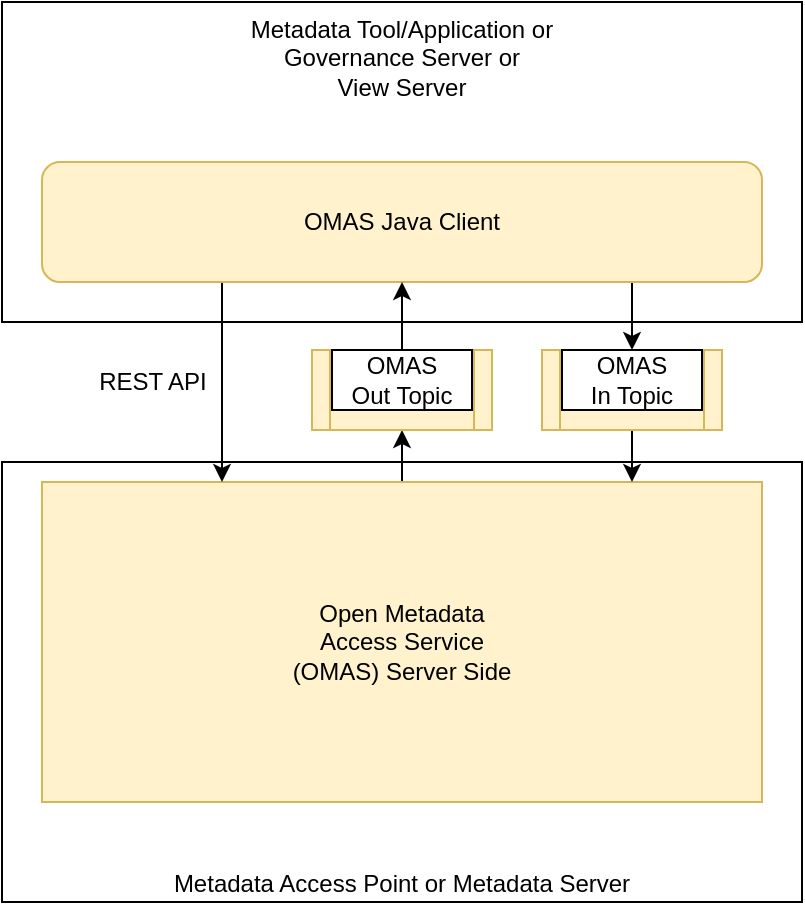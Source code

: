 <mxfile version="13.6.2" type="device" pages="3"><diagram id="pZoLGs9xjoy5MM2DT144" name="overview"><mxGraphModel dx="932" dy="1793" grid="1" gridSize="10" guides="1" tooltips="1" connect="1" arrows="1" fold="1" page="1" pageScale="1" pageWidth="827" pageHeight="1169" math="0" shadow="0"><root><mxCell id="0"/><mxCell id="1" parent="0"/><mxCell id="nAiUidhvlwByn6FiU3eA-1" value="Metadata Access Point or Metadata Server" style="rounded=0;whiteSpace=wrap;html=1;verticalAlign=bottom;" vertex="1" parent="1"><mxGeometry x="170" y="120" width="400" height="220" as="geometry"/></mxCell><mxCell id="agbFdrsAkRLHNXxfurRF-13" value="" style="rounded=0;whiteSpace=wrap;html=1;align=center;" vertex="1" parent="1"><mxGeometry x="425" y="130" width="120" height="60" as="geometry"/></mxCell><mxCell id="agbFdrsAkRLHNXxfurRF-9" style="edgeStyle=orthogonalEdgeStyle;rounded=0;orthogonalLoop=1;jettySize=auto;html=1;exitX=0.5;exitY=0;exitDx=0;exitDy=0;entryX=0.5;entryY=1;entryDx=0;entryDy=0;" edge="1" parent="1" source="_Wqn67PKxhATQ7PVLc1z-1" target="agbFdrsAkRLHNXxfurRF-5"><mxGeometry relative="1" as="geometry"/></mxCell><mxCell id="_Wqn67PKxhATQ7PVLc1z-1" value="Open Metadata&lt;br&gt;Access Service&lt;br&gt;(OMAS) Server Side" style="rounded=0;whiteSpace=wrap;html=1;fillColor=#fff2cc;strokeColor=#d6b656;" vertex="1" parent="1"><mxGeometry x="190" y="130" width="360" height="160" as="geometry"/></mxCell><mxCell id="agbFdrsAkRLHNXxfurRF-1" value="Metadata Tool/Application or&lt;br&gt;Governance Server or&lt;br&gt;View Server" style="rounded=0;whiteSpace=wrap;html=1;verticalAlign=top;" vertex="1" parent="1"><mxGeometry x="170" y="-110" width="400" height="160" as="geometry"/></mxCell><mxCell id="agbFdrsAkRLHNXxfurRF-3" style="edgeStyle=orthogonalEdgeStyle;rounded=0;orthogonalLoop=1;jettySize=auto;html=1;exitX=0.25;exitY=1;exitDx=0;exitDy=0;entryX=0.25;entryY=0;entryDx=0;entryDy=0;" edge="1" parent="1" source="agbFdrsAkRLHNXxfurRF-2" target="_Wqn67PKxhATQ7PVLc1z-1"><mxGeometry relative="1" as="geometry"/></mxCell><mxCell id="agbFdrsAkRLHNXxfurRF-11" style="edgeStyle=orthogonalEdgeStyle;rounded=0;orthogonalLoop=1;jettySize=auto;html=1;exitX=0.75;exitY=1;exitDx=0;exitDy=0;entryX=0.5;entryY=0;entryDx=0;entryDy=0;" edge="1" parent="1" source="agbFdrsAkRLHNXxfurRF-2" target="agbFdrsAkRLHNXxfurRF-8"><mxGeometry relative="1" as="geometry"><Array as="points"><mxPoint x="485" y="30"/></Array></mxGeometry></mxCell><mxCell id="agbFdrsAkRLHNXxfurRF-2" value="OMAS Java Client" style="rounded=1;whiteSpace=wrap;html=1;align=center;fillColor=#fff2cc;strokeColor=#d6b656;" vertex="1" parent="1"><mxGeometry x="190" y="-30" width="360" height="60" as="geometry"/></mxCell><mxCell id="agbFdrsAkRLHNXxfurRF-4" value="REST API" style="text;html=1;align=center;verticalAlign=middle;resizable=0;points=[];autosize=1;" vertex="1" parent="1"><mxGeometry x="210" y="70" width="70" height="20" as="geometry"/></mxCell><mxCell id="agbFdrsAkRLHNXxfurRF-5" value="" style="shape=process;whiteSpace=wrap;html=1;backgroundOutline=1;align=center;fillColor=#fff2cc;strokeColor=#d6b656;" vertex="1" parent="1"><mxGeometry x="325" y="64" width="90" height="40" as="geometry"/></mxCell><mxCell id="agbFdrsAkRLHNXxfurRF-12" style="edgeStyle=orthogonalEdgeStyle;rounded=0;orthogonalLoop=1;jettySize=auto;html=1;exitX=0.5;exitY=1;exitDx=0;exitDy=0;entryX=0.5;entryY=0;entryDx=0;entryDy=0;" edge="1" parent="1" source="agbFdrsAkRLHNXxfurRF-6" target="agbFdrsAkRLHNXxfurRF-13"><mxGeometry relative="1" as="geometry"/></mxCell><mxCell id="agbFdrsAkRLHNXxfurRF-6" value="" style="shape=process;whiteSpace=wrap;html=1;backgroundOutline=1;align=center;fillColor=#fff2cc;strokeColor=#d6b656;" vertex="1" parent="1"><mxGeometry x="440" y="64" width="90" height="40" as="geometry"/></mxCell><mxCell id="agbFdrsAkRLHNXxfurRF-10" style="edgeStyle=orthogonalEdgeStyle;rounded=0;orthogonalLoop=1;jettySize=auto;html=1;exitX=0.5;exitY=0;exitDx=0;exitDy=0;entryX=0.5;entryY=1;entryDx=0;entryDy=0;" edge="1" parent="1" source="agbFdrsAkRLHNXxfurRF-7" target="agbFdrsAkRLHNXxfurRF-2"><mxGeometry relative="1" as="geometry"/></mxCell><mxCell id="agbFdrsAkRLHNXxfurRF-7" value="OMAS&lt;br&gt;Out Topic" style="rounded=0;whiteSpace=wrap;html=1;align=center;" vertex="1" parent="1"><mxGeometry x="335" y="64" width="70" height="30" as="geometry"/></mxCell><mxCell id="agbFdrsAkRLHNXxfurRF-8" value="OMAS&lt;br&gt;In Topic" style="rounded=0;whiteSpace=wrap;html=1;align=center;" vertex="1" parent="1"><mxGeometry x="450" y="64" width="70" height="30" as="geometry"/></mxCell></root></mxGraphModel></diagram><diagram name="repository-services" id="gk5dHflcODjVH5qIV_Jg"><mxGraphModel dx="932" dy="1793" grid="1" gridSize="10" guides="1" tooltips="1" connect="1" arrows="1" fold="1" page="1" pageScale="1" pageWidth="827" pageHeight="1169" math="0" shadow="0"><root><mxCell id="WKetITofjDfDn43an8Th-0"/><mxCell id="WKetITofjDfDn43an8Th-1" parent="WKetITofjDfDn43an8Th-0"/><mxCell id="WKetITofjDfDn43an8Th-2" value="Metadata Access Point or Metadata Server" style="rounded=0;whiteSpace=wrap;html=1;verticalAlign=bottom;" vertex="1" parent="WKetITofjDfDn43an8Th-1"><mxGeometry x="170" y="120" width="400" height="350" as="geometry"/></mxCell><mxCell id="WKetITofjDfDn43an8Th-3" value="" style="rounded=0;whiteSpace=wrap;html=1;align=center;" vertex="1" parent="WKetITofjDfDn43an8Th-1"><mxGeometry x="425" y="130" width="120" height="60" as="geometry"/></mxCell><mxCell id="WKetITofjDfDn43an8Th-4" style="edgeStyle=orthogonalEdgeStyle;rounded=0;orthogonalLoop=1;jettySize=auto;html=1;exitX=0.5;exitY=0;exitDx=0;exitDy=0;entryX=0.5;entryY=1;entryDx=0;entryDy=0;" edge="1" parent="WKetITofjDfDn43an8Th-1" source="WKetITofjDfDn43an8Th-5" target="WKetITofjDfDn43an8Th-11"><mxGeometry relative="1" as="geometry"/></mxCell><mxCell id="WKetITofjDfDn43an8Th-5" value="Open Metadata&lt;br&gt;Access Service&lt;br&gt;(OMAS) Server Side" style="rounded=0;whiteSpace=wrap;html=1;fillColor=#fff2cc;strokeColor=#d6b656;" vertex="1" parent="WKetITofjDfDn43an8Th-1"><mxGeometry x="190" y="130" width="360" height="160" as="geometry"/></mxCell><mxCell id="WKetITofjDfDn43an8Th-6" value="Metadata Tool/Application or&lt;br&gt;Governance Server or&lt;br&gt;View Server" style="rounded=0;whiteSpace=wrap;html=1;verticalAlign=top;" vertex="1" parent="WKetITofjDfDn43an8Th-1"><mxGeometry x="170" y="-110" width="400" height="160" as="geometry"/></mxCell><mxCell id="WKetITofjDfDn43an8Th-7" style="edgeStyle=orthogonalEdgeStyle;rounded=0;orthogonalLoop=1;jettySize=auto;html=1;exitX=0.25;exitY=1;exitDx=0;exitDy=0;entryX=0.25;entryY=0;entryDx=0;entryDy=0;" edge="1" parent="WKetITofjDfDn43an8Th-1" source="WKetITofjDfDn43an8Th-9" target="WKetITofjDfDn43an8Th-5"><mxGeometry relative="1" as="geometry"/></mxCell><mxCell id="WKetITofjDfDn43an8Th-8" style="edgeStyle=orthogonalEdgeStyle;rounded=0;orthogonalLoop=1;jettySize=auto;html=1;exitX=0.75;exitY=1;exitDx=0;exitDy=0;entryX=0.5;entryY=0;entryDx=0;entryDy=0;" edge="1" parent="WKetITofjDfDn43an8Th-1" source="WKetITofjDfDn43an8Th-9" target="WKetITofjDfDn43an8Th-16"><mxGeometry relative="1" as="geometry"><Array as="points"><mxPoint x="485" y="30"/></Array></mxGeometry></mxCell><mxCell id="WKetITofjDfDn43an8Th-9" value="OMAS Java Client" style="rounded=1;whiteSpace=wrap;html=1;align=center;fillColor=#fff2cc;strokeColor=#d6b656;" vertex="1" parent="WKetITofjDfDn43an8Th-1"><mxGeometry x="190" y="-30" width="360" height="60" as="geometry"/></mxCell><mxCell id="WKetITofjDfDn43an8Th-10" value="REST API" style="text;html=1;align=center;verticalAlign=middle;resizable=0;points=[];autosize=1;" vertex="1" parent="WKetITofjDfDn43an8Th-1"><mxGeometry x="210" y="70" width="70" height="20" as="geometry"/></mxCell><mxCell id="WKetITofjDfDn43an8Th-11" value="" style="shape=process;whiteSpace=wrap;html=1;backgroundOutline=1;align=center;fillColor=#fff2cc;strokeColor=#d6b656;" vertex="1" parent="WKetITofjDfDn43an8Th-1"><mxGeometry x="325" y="64" width="90" height="40" as="geometry"/></mxCell><mxCell id="WKetITofjDfDn43an8Th-12" style="edgeStyle=orthogonalEdgeStyle;rounded=0;orthogonalLoop=1;jettySize=auto;html=1;exitX=0.5;exitY=1;exitDx=0;exitDy=0;entryX=0.5;entryY=0;entryDx=0;entryDy=0;" edge="1" parent="WKetITofjDfDn43an8Th-1" source="WKetITofjDfDn43an8Th-13" target="WKetITofjDfDn43an8Th-3"><mxGeometry relative="1" as="geometry"/></mxCell><mxCell id="WKetITofjDfDn43an8Th-13" value="" style="shape=process;whiteSpace=wrap;html=1;backgroundOutline=1;align=center;fillColor=#fff2cc;strokeColor=#d6b656;" vertex="1" parent="WKetITofjDfDn43an8Th-1"><mxGeometry x="440" y="64" width="90" height="40" as="geometry"/></mxCell><mxCell id="WKetITofjDfDn43an8Th-14" style="edgeStyle=orthogonalEdgeStyle;rounded=0;orthogonalLoop=1;jettySize=auto;html=1;exitX=0.5;exitY=0;exitDx=0;exitDy=0;entryX=0.5;entryY=1;entryDx=0;entryDy=0;" edge="1" parent="WKetITofjDfDn43an8Th-1" source="WKetITofjDfDn43an8Th-15" target="WKetITofjDfDn43an8Th-9"><mxGeometry relative="1" as="geometry"/></mxCell><mxCell id="WKetITofjDfDn43an8Th-15" value="OMAS&lt;br&gt;Out Topic" style="rounded=0;whiteSpace=wrap;html=1;align=center;" vertex="1" parent="WKetITofjDfDn43an8Th-1"><mxGeometry x="335" y="64" width="70" height="30" as="geometry"/></mxCell><mxCell id="WKetITofjDfDn43an8Th-16" value="OMAS&lt;br&gt;In Topic" style="rounded=0;whiteSpace=wrap;html=1;align=center;" vertex="1" parent="WKetITofjDfDn43an8Th-1"><mxGeometry x="450" y="64" width="70" height="30" as="geometry"/></mxCell><mxCell id="BWogiOhAq--QwpJp15fq-0" value="Open Metadata Repository Services&amp;nbsp;&lt;span&gt;(OMRS)&lt;/span&gt;" style="rounded=0;whiteSpace=wrap;html=1;align=center;verticalAlign=bottom;fillColor=#d5e8d4;strokeColor=#82b366;" vertex="1" parent="WKetITofjDfDn43an8Th-1"><mxGeometry x="190" y="290" width="360" height="140" as="geometry"/></mxCell><mxCell id="BWogiOhAq--QwpJp15fq-1" value="EnterpriseOMRS&lt;br&gt;RepositoryConnector" style="rounded=1;whiteSpace=wrap;html=1;align=center;" vertex="1" parent="WKetITofjDfDn43an8Th-1"><mxGeometry x="220" y="320" width="120" height="60" as="geometry"/></mxCell><mxCell id="BWogiOhAq--QwpJp15fq-2" value="EnterpriseOMRS&lt;br&gt;Topic" style="rounded=1;whiteSpace=wrap;html=1;align=center;" vertex="1" parent="WKetITofjDfDn43an8Th-1"><mxGeometry x="400" y="320" width="120" height="60" as="geometry"/></mxCell><mxCell id="BWogiOhAq--QwpJp15fq-3" value="The OMRS subsystem called enterprise repository services offers both an enterprise&lt;br&gt;&lt;div&gt;&lt;span&gt;connector and topic.&amp;nbsp; The Enterprise OMRS Repository Connector queries all repositories&lt;/span&gt;&lt;/div&gt;&lt;div&gt;&lt;span&gt;in the cohorts that&amp;nbsp;&lt;/span&gt;&lt;span&gt;the local server is connected to.&amp;nbsp; The Enterprise OMRS Topic aggregates&lt;/span&gt;&lt;/div&gt;&lt;div&gt;&lt;span&gt;events from all connected&amp;nbsp;&lt;/span&gt;&lt;span&gt;topics.&lt;/span&gt;&lt;/div&gt;&lt;div&gt;&lt;span&gt;&lt;br&gt;&lt;/span&gt;&lt;/div&gt;&lt;div&gt;&lt;span&gt;The OMAS is passed these objects at initialization.&amp;nbsp; It can register a listener with the&lt;/span&gt;&lt;/div&gt;&lt;div&gt;&lt;span&gt;Enterprise OMRS Topic.&amp;nbsp; It can also call the Enterprise OMRS Repository Connector&lt;/span&gt;&lt;/div&gt;&lt;div&gt;&lt;span&gt;directly.&amp;nbsp; However, there are many common functions that all OMASs need and these&lt;/span&gt;&lt;/div&gt;&lt;div&gt;&lt;span&gt;are provided by the common services.&lt;/span&gt;&lt;/div&gt;" style="text;html=1;align=left;verticalAlign=middle;resizable=0;points=[];autosize=1;" vertex="1" parent="WKetITofjDfDn43an8Th-1"><mxGeometry x="585" y="295" width="500" height="130" as="geometry"/></mxCell></root></mxGraphModel></diagram><diagram name="common-services" id="LCCEq8uqk7WYMjzEdbJR"><mxGraphModel dx="932" dy="1793" grid="1" gridSize="10" guides="1" tooltips="1" connect="1" arrows="1" fold="1" page="1" pageScale="1" pageWidth="827" pageHeight="1169" math="0" shadow="0"><root><mxCell id="pMFzQKUHdwIhbwl9A4Qn-0"/><mxCell id="pMFzQKUHdwIhbwl9A4Qn-1" parent="pMFzQKUHdwIhbwl9A4Qn-0"/><mxCell id="pMFzQKUHdwIhbwl9A4Qn-2" value="Metadata Access Point or Metadata Server" style="rounded=0;whiteSpace=wrap;html=1;verticalAlign=bottom;" vertex="1" parent="pMFzQKUHdwIhbwl9A4Qn-1"><mxGeometry x="170" y="120" width="400" height="430" as="geometry"/></mxCell><mxCell id="pMFzQKUHdwIhbwl9A4Qn-3" value="" style="rounded=0;whiteSpace=wrap;html=1;align=center;" vertex="1" parent="pMFzQKUHdwIhbwl9A4Qn-1"><mxGeometry x="425" y="130" width="120" height="60" as="geometry"/></mxCell><mxCell id="pMFzQKUHdwIhbwl9A4Qn-4" style="edgeStyle=orthogonalEdgeStyle;rounded=0;orthogonalLoop=1;jettySize=auto;html=1;exitX=0.5;exitY=0;exitDx=0;exitDy=0;entryX=0.5;entryY=1;entryDx=0;entryDy=0;" edge="1" parent="pMFzQKUHdwIhbwl9A4Qn-1" source="pMFzQKUHdwIhbwl9A4Qn-5" target="pMFzQKUHdwIhbwl9A4Qn-11"><mxGeometry relative="1" as="geometry"/></mxCell><mxCell id="pMFzQKUHdwIhbwl9A4Qn-5" value="Open Metadata&lt;br&gt;Access Service&lt;br&gt;(OMAS) Server Side" style="rounded=0;whiteSpace=wrap;html=1;fillColor=#fff2cc;strokeColor=#d6b656;" vertex="1" parent="pMFzQKUHdwIhbwl9A4Qn-1"><mxGeometry x="190" y="130" width="360" height="160" as="geometry"/></mxCell><mxCell id="pMFzQKUHdwIhbwl9A4Qn-6" value="Metadata Tool/Application or&lt;br&gt;Governance Server or&lt;br&gt;View Server" style="rounded=0;whiteSpace=wrap;html=1;verticalAlign=top;" vertex="1" parent="pMFzQKUHdwIhbwl9A4Qn-1"><mxGeometry x="170" y="-110" width="400" height="160" as="geometry"/></mxCell><mxCell id="pMFzQKUHdwIhbwl9A4Qn-7" style="edgeStyle=orthogonalEdgeStyle;rounded=0;orthogonalLoop=1;jettySize=auto;html=1;exitX=0.25;exitY=1;exitDx=0;exitDy=0;entryX=0.25;entryY=0;entryDx=0;entryDy=0;" edge="1" parent="pMFzQKUHdwIhbwl9A4Qn-1" source="pMFzQKUHdwIhbwl9A4Qn-9" target="pMFzQKUHdwIhbwl9A4Qn-5"><mxGeometry relative="1" as="geometry"/></mxCell><mxCell id="pMFzQKUHdwIhbwl9A4Qn-8" style="edgeStyle=orthogonalEdgeStyle;rounded=0;orthogonalLoop=1;jettySize=auto;html=1;exitX=0.75;exitY=1;exitDx=0;exitDy=0;entryX=0.5;entryY=0;entryDx=0;entryDy=0;" edge="1" parent="pMFzQKUHdwIhbwl9A4Qn-1" source="pMFzQKUHdwIhbwl9A4Qn-9" target="pMFzQKUHdwIhbwl9A4Qn-16"><mxGeometry relative="1" as="geometry"><Array as="points"><mxPoint x="485" y="30"/></Array></mxGeometry></mxCell><mxCell id="pMFzQKUHdwIhbwl9A4Qn-9" value="OMAS Java Client" style="rounded=1;whiteSpace=wrap;html=1;align=center;fillColor=#fff2cc;strokeColor=#d6b656;" vertex="1" parent="pMFzQKUHdwIhbwl9A4Qn-1"><mxGeometry x="190" y="-30" width="360" height="60" as="geometry"/></mxCell><mxCell id="pMFzQKUHdwIhbwl9A4Qn-10" value="REST API" style="text;html=1;align=center;verticalAlign=middle;resizable=0;points=[];autosize=1;" vertex="1" parent="pMFzQKUHdwIhbwl9A4Qn-1"><mxGeometry x="210" y="70" width="70" height="20" as="geometry"/></mxCell><mxCell id="pMFzQKUHdwIhbwl9A4Qn-11" value="" style="shape=process;whiteSpace=wrap;html=1;backgroundOutline=1;align=center;fillColor=#fff2cc;strokeColor=#d6b656;" vertex="1" parent="pMFzQKUHdwIhbwl9A4Qn-1"><mxGeometry x="325" y="64" width="90" height="40" as="geometry"/></mxCell><mxCell id="pMFzQKUHdwIhbwl9A4Qn-12" style="edgeStyle=orthogonalEdgeStyle;rounded=0;orthogonalLoop=1;jettySize=auto;html=1;exitX=0.5;exitY=1;exitDx=0;exitDy=0;entryX=0.5;entryY=0;entryDx=0;entryDy=0;" edge="1" parent="pMFzQKUHdwIhbwl9A4Qn-1" source="pMFzQKUHdwIhbwl9A4Qn-13" target="pMFzQKUHdwIhbwl9A4Qn-3"><mxGeometry relative="1" as="geometry"/></mxCell><mxCell id="pMFzQKUHdwIhbwl9A4Qn-13" value="" style="shape=process;whiteSpace=wrap;html=1;backgroundOutline=1;align=center;fillColor=#fff2cc;strokeColor=#d6b656;" vertex="1" parent="pMFzQKUHdwIhbwl9A4Qn-1"><mxGeometry x="440" y="64" width="90" height="40" as="geometry"/></mxCell><mxCell id="pMFzQKUHdwIhbwl9A4Qn-14" style="edgeStyle=orthogonalEdgeStyle;rounded=0;orthogonalLoop=1;jettySize=auto;html=1;exitX=0.5;exitY=0;exitDx=0;exitDy=0;entryX=0.5;entryY=1;entryDx=0;entryDy=0;" edge="1" parent="pMFzQKUHdwIhbwl9A4Qn-1" source="pMFzQKUHdwIhbwl9A4Qn-15" target="pMFzQKUHdwIhbwl9A4Qn-9"><mxGeometry relative="1" as="geometry"/></mxCell><mxCell id="pMFzQKUHdwIhbwl9A4Qn-15" value="OMAS&lt;br&gt;Out Topic" style="rounded=0;whiteSpace=wrap;html=1;align=center;" vertex="1" parent="pMFzQKUHdwIhbwl9A4Qn-1"><mxGeometry x="335" y="64" width="70" height="30" as="geometry"/></mxCell><mxCell id="pMFzQKUHdwIhbwl9A4Qn-16" value="OMAS&lt;br&gt;In Topic" style="rounded=0;whiteSpace=wrap;html=1;align=center;" vertex="1" parent="pMFzQKUHdwIhbwl9A4Qn-1"><mxGeometry x="450" y="64" width="70" height="30" as="geometry"/></mxCell><mxCell id="pMFzQKUHdwIhbwl9A4Qn-17" value="Open Metadata Repository Services&amp;nbsp;&lt;span&gt;(OMRS)&lt;/span&gt;" style="rounded=0;whiteSpace=wrap;html=1;align=center;verticalAlign=bottom;fillColor=#d5e8d4;strokeColor=#82b366;" vertex="1" parent="pMFzQKUHdwIhbwl9A4Qn-1"><mxGeometry x="190" y="370" width="360" height="140" as="geometry"/></mxCell><mxCell id="pMFzQKUHdwIhbwl9A4Qn-18" value="EnterpriseOMRS&lt;br&gt;RepositoryConnector" style="rounded=1;whiteSpace=wrap;html=1;align=center;" vertex="1" parent="pMFzQKUHdwIhbwl9A4Qn-1"><mxGeometry x="220" y="400" width="120" height="60" as="geometry"/></mxCell><mxCell id="pMFzQKUHdwIhbwl9A4Qn-19" value="EnterpriseOMRS&lt;br&gt;Topic" style="rounded=1;whiteSpace=wrap;html=1;align=center;" vertex="1" parent="pMFzQKUHdwIhbwl9A4Qn-1"><mxGeometry x="400" y="400" width="120" height="60" as="geometry"/></mxCell><mxCell id="pMFzQKUHdwIhbwl9A4Qn-20" value="The common services provide the functions that all OMASs use.&lt;br&gt;&lt;br&gt;The Repository Handler provides an object oriented interface over&lt;br&gt;the Enterprise OMRS Repository Connector.&lt;br&gt;&lt;br&gt;The Generic Handlers provide support for maintaining and accessing&lt;br&gt;specific open metadata types (such as Asset, Connection, ...).&amp;nbsp; They&lt;br&gt;support calls to metadata security, visibility of metadata based on&lt;br&gt;governance zones and the maintenance of anchorGUIDs in&lt;br&gt;dependent instances.&lt;br&gt;&lt;br&gt;Metadata security manages calls to the &lt;br&gt;OpenMetadataServerSecurityConnector if it is installed in the server." style="text;html=1;align=left;verticalAlign=middle;resizable=0;points=[];autosize=1;" vertex="1" parent="pMFzQKUHdwIhbwl9A4Qn-1"><mxGeometry x="590" y="205" width="380" height="190" as="geometry"/></mxCell><mxCell id="-vIVLzCUc0ZS-ar9czT5-0" value="Common Services" style="rounded=0;whiteSpace=wrap;html=1;align=center;fillColor=#dae8fc;strokeColor=#6c8ebf;verticalAlign=top;" vertex="1" parent="pMFzQKUHdwIhbwl9A4Qn-1"><mxGeometry x="190" y="290" width="360" height="80" as="geometry"/></mxCell><mxCell id="-vIVLzCUc0ZS-ar9czT5-1" value="Repository&lt;br&gt;Handler" style="rounded=1;whiteSpace=wrap;html=1;align=center;" vertex="1" parent="pMFzQKUHdwIhbwl9A4Qn-1"><mxGeometry x="210" y="320" width="90" height="40" as="geometry"/></mxCell><mxCell id="-vIVLzCUc0ZS-ar9czT5-2" value="Generic&lt;br&gt;Handlers" style="rounded=1;whiteSpace=wrap;html=1;align=center;" vertex="1" parent="pMFzQKUHdwIhbwl9A4Qn-1"><mxGeometry x="325" y="320" width="95" height="40" as="geometry"/></mxCell><mxCell id="-vIVLzCUc0ZS-ar9czT5-3" value="Metadata&lt;br&gt;Security" style="rounded=1;whiteSpace=wrap;html=1;align=center;" vertex="1" parent="pMFzQKUHdwIhbwl9A4Qn-1"><mxGeometry x="444" y="320" width="95" height="40" as="geometry"/></mxCell></root></mxGraphModel></diagram></mxfile>